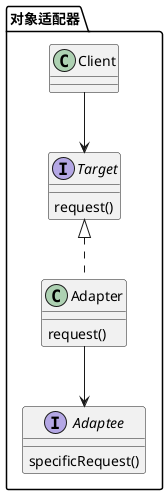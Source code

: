 @startuml

    package 对象适配器{
        class Client{}

        interface Target{
            request()
        }

        class Adapter{
            request()
        }

        interface Adaptee{
            specificRequest()
        }

        Client-->Target
        Target<|..Adapter
        Adapter-->Adaptee
    }

@enduml